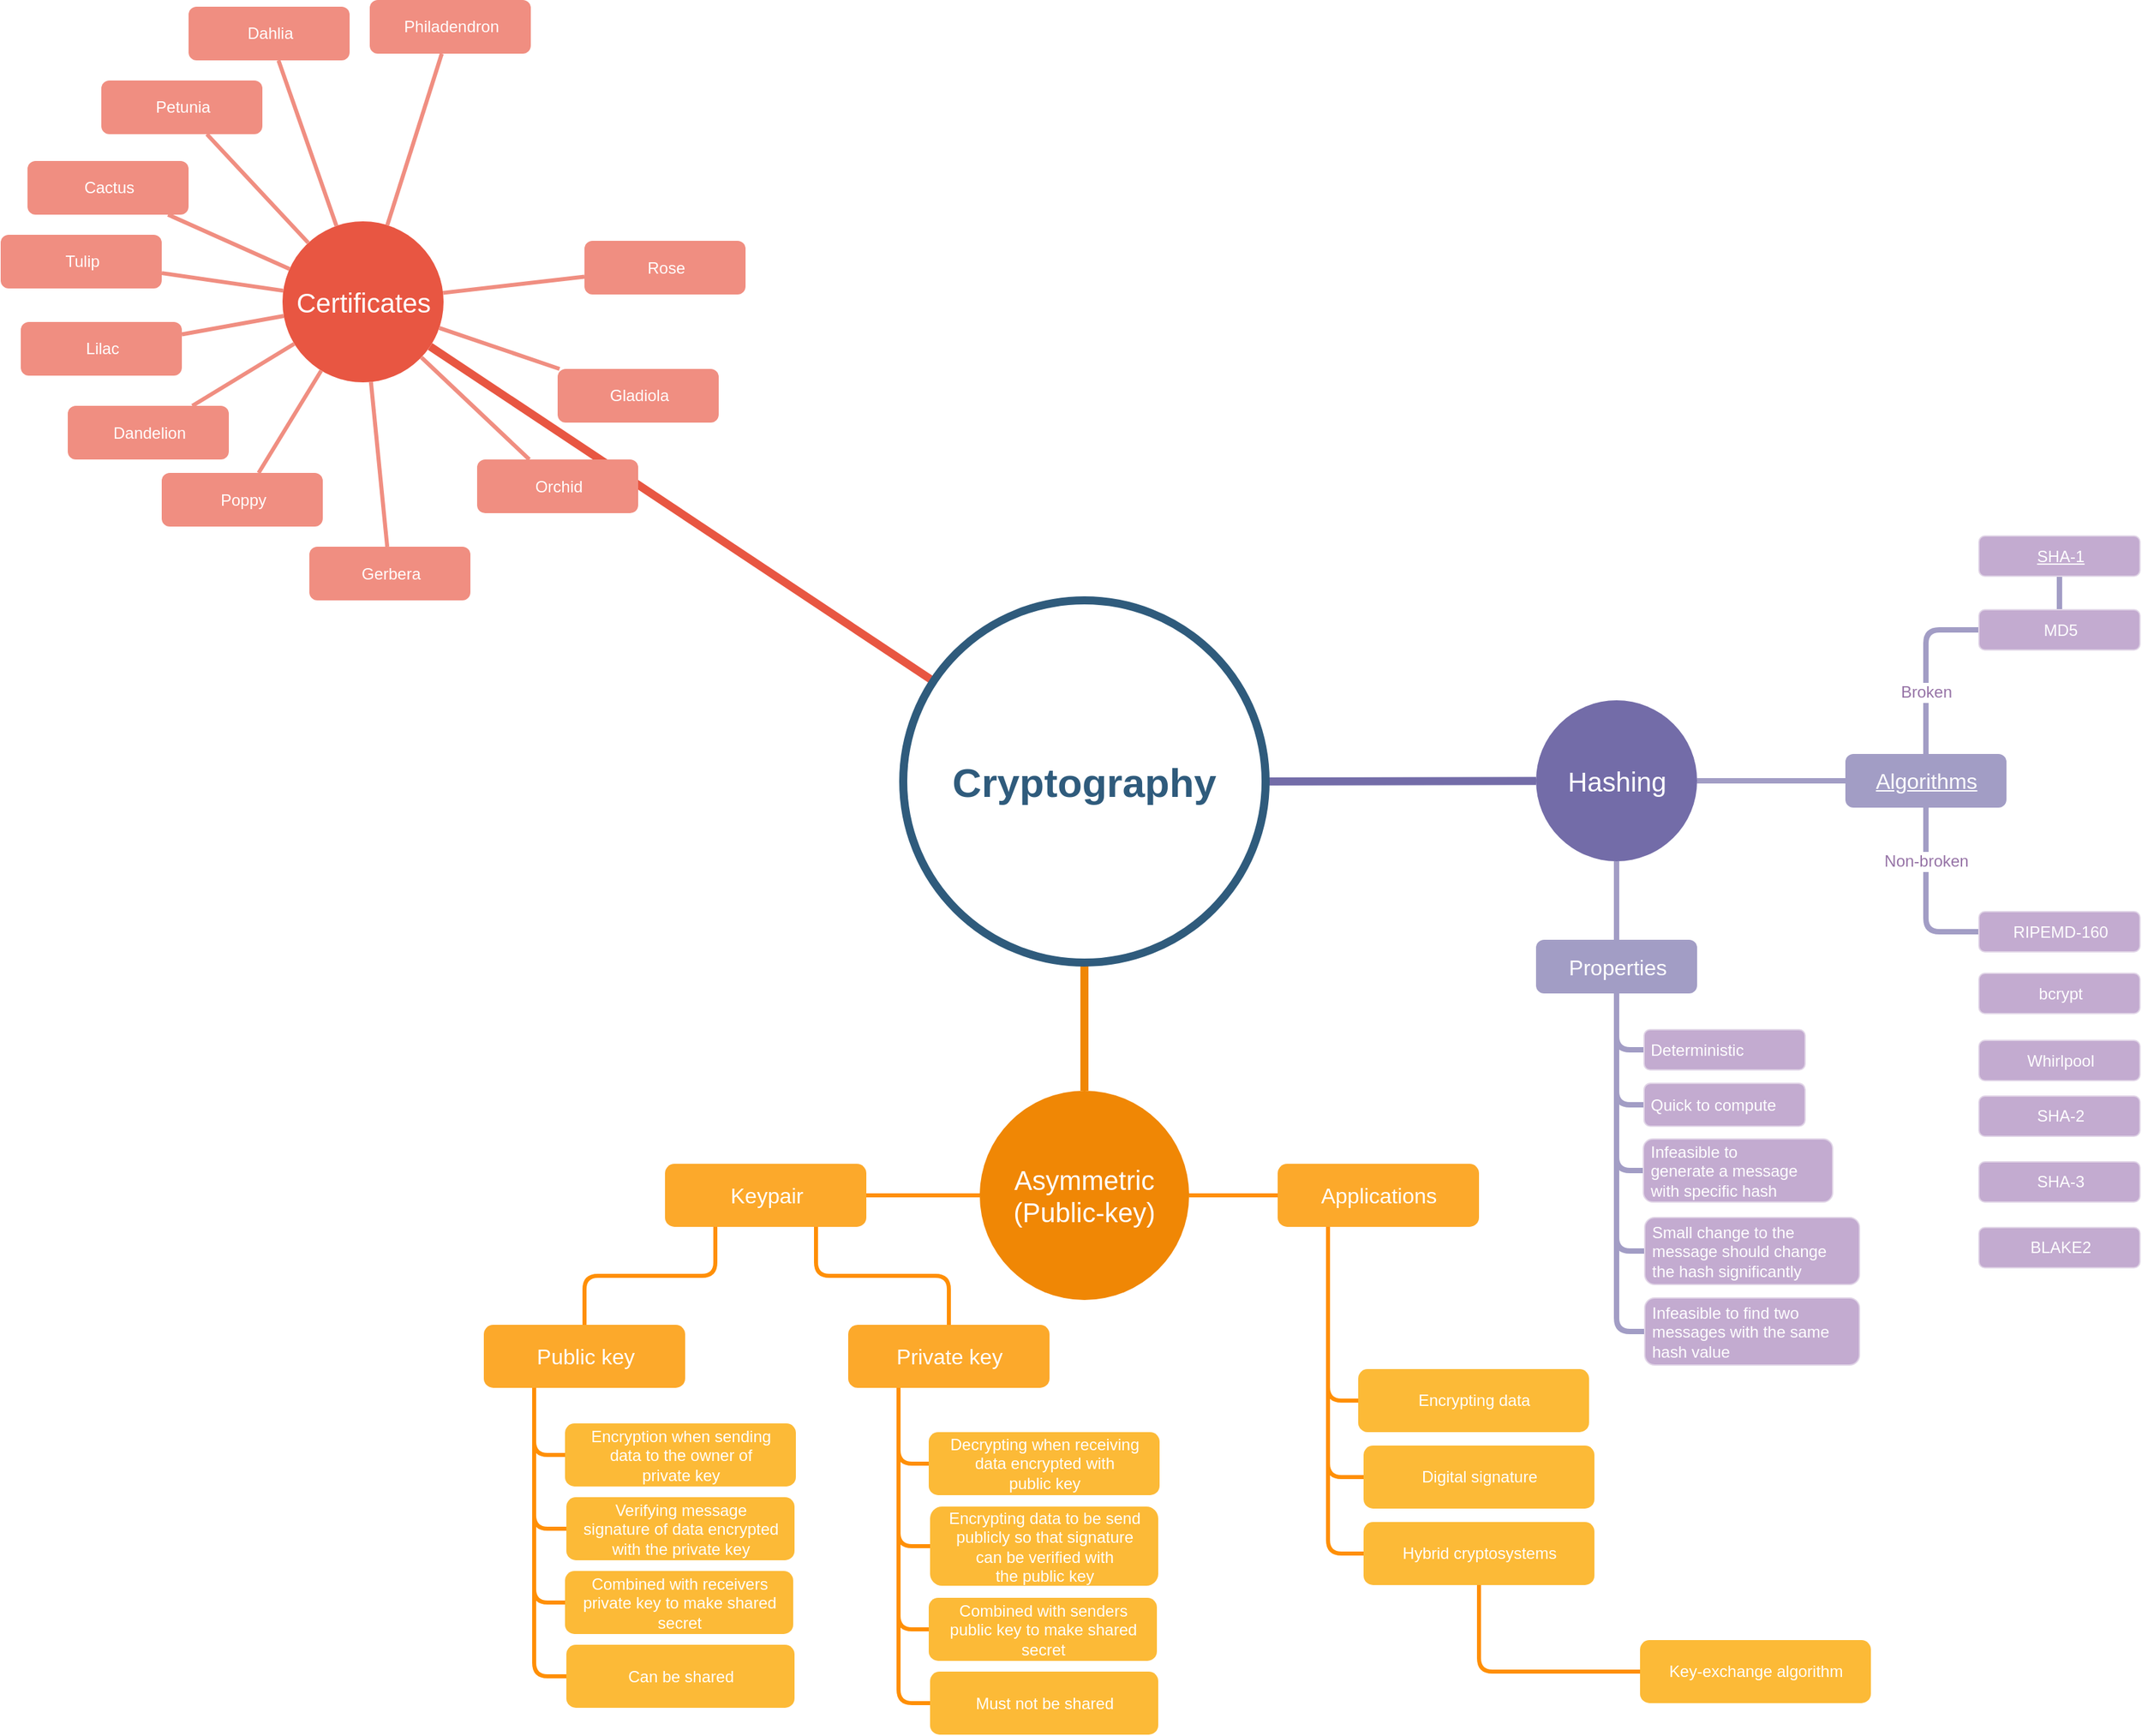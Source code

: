 <mxfile version="10.8.0" type="device"><diagram id="6a731a19-8d31-9384-78a2-239565b7b9f0" name="Page-1"><mxGraphModel dx="990" dy="436" grid="1" gridSize="10" guides="1" tooltips="1" connect="1" arrows="1" fold="1" page="1" pageScale="1" pageWidth="1169" pageHeight="827" background="#ffffff" math="0" shadow="0"><root><mxCell id="0"/><mxCell id="1" parent="0"/><mxCell id="1354" value="Hashing&lt;br&gt;" style="ellipse;whiteSpace=wrap;html=1;shadow=0;fontFamily=Helvetica;fontSize=20;fontColor=#FFFFFF;align=center;strokeWidth=3;fillColor=#736ca8;strokeColor=none;" parent="1" vertex="1"><mxGeometry x="1432.5" y="751" width="120" height="120" as="geometry"/></mxCell><mxCell id="r3gNG2TY_ylzcIJZihnU-1619" style="edgeStyle=orthogonalEdgeStyle;orthogonalLoop=1;jettySize=auto;html=1;exitX=0;exitY=0.5;exitDx=0;exitDy=0;endArrow=none;strokeColor=#FF8F05;strokeWidth=3;fontColor=#FFFFFF;" edge="1" parent="1" source="1355" target="r3gNG2TY_ylzcIJZihnU-1618"><mxGeometry relative="1" as="geometry"/></mxCell><mxCell id="r3gNG2TY_ylzcIJZihnU-1620" style="edgeStyle=orthogonalEdgeStyle;orthogonalLoop=1;jettySize=auto;html=1;entryX=0;entryY=0.5;entryDx=0;entryDy=0;endArrow=none;strokeColor=#FF8F05;strokeWidth=3;fontColor=#FFFFFF;" edge="1" parent="1" source="1355" target="r3gNG2TY_ylzcIJZihnU-1617"><mxGeometry relative="1" as="geometry"/></mxCell><mxCell id="1355" value="&lt;span&gt;Asymmetric&lt;/span&gt;&lt;br&gt;&lt;span&gt;(Public-key)&lt;/span&gt;" style="ellipse;whiteSpace=wrap;html=1;shadow=0;fontFamily=Helvetica;fontSize=20;fontColor=#FFFFFF;align=center;strokeWidth=3;fillColor=#F08705;strokeColor=none;" parent="1" vertex="1"><mxGeometry x="1018" y="1042" width="156" height="156" as="geometry"/></mxCell><mxCell id="1356" value="Certificates" style="ellipse;whiteSpace=wrap;html=1;shadow=0;fontFamily=Helvetica;fontSize=20;fontColor=#FFFFFF;align=center;strokeWidth=3;fillColor=#E85642;strokeColor=none;" parent="1" vertex="1"><mxGeometry x="498.5" y="394" width="120" height="120" as="geometry"/></mxCell><mxCell id="1364" style="endArrow=none;strokeWidth=6;strokeColor=#736ca8;html=1;exitX=1;exitY=0.5;exitDx=0;exitDy=0;" parent="1" source="1515" target="1354" edge="1"><mxGeometry relative="1" as="geometry"/></mxCell><mxCell id="1365" value="" style="edgeStyle=none;endArrow=none;strokeWidth=6;strokeColor=#F08705;html=1;" parent="1" source="1515" target="1355" edge="1"><mxGeometry x="181" y="226.5" width="100" height="100" as="geometry"><mxPoint x="181" y="326.5" as="sourcePoint"/><mxPoint x="281" y="226.5" as="targetPoint"/></mxGeometry></mxCell><mxCell id="1366" value="" style="edgeStyle=none;endArrow=none;strokeWidth=6;strokeColor=#E85642;html=1;" parent="1" source="1515" target="1356" edge="1"><mxGeometry x="181" y="226.5" width="100" height="100" as="geometry"><mxPoint x="181" y="326.5" as="sourcePoint"/><mxPoint x="281" y="226.5" as="targetPoint"/></mxGeometry></mxCell><mxCell id="r3gNG2TY_ylzcIJZihnU-1570" style="edgeStyle=orthogonalEdgeStyle;shape=filledEdge;jumpSize=2;orthogonalLoop=1;jettySize=auto;html=1;exitX=0.5;exitY=1;exitDx=0;exitDy=0;entryX=0;entryY=0.5;entryDx=0;entryDy=0;shadow=0;startFill=1;startSize=2;endArrow=none;endFill=1;endSize=2;strokeColor=#A29DC5;strokeWidth=4;fillColor=#A29DC5;" edge="1" parent="1" source="1458" target="r3gNG2TY_ylzcIJZihnU-1547"><mxGeometry relative="1" as="geometry"/></mxCell><mxCell id="r3gNG2TY_ylzcIJZihnU-1571" style="edgeStyle=orthogonalEdgeStyle;shape=filledEdge;jumpSize=2;orthogonalLoop=1;jettySize=auto;html=1;entryX=0;entryY=0.5;entryDx=0;entryDy=0;shadow=0;startFill=1;startSize=2;endArrow=none;endFill=1;endSize=2;strokeColor=#A29DC5;strokeWidth=4;fillColor=#A29DC5;" edge="1" parent="1" source="1458" target="r3gNG2TY_ylzcIJZihnU-1554"><mxGeometry relative="1" as="geometry"/></mxCell><mxCell id="r3gNG2TY_ylzcIJZihnU-1572" style="edgeStyle=orthogonalEdgeStyle;shape=filledEdge;jumpSize=2;orthogonalLoop=1;jettySize=auto;html=1;entryX=0;entryY=0.5;entryDx=0;entryDy=0;shadow=0;startFill=1;startSize=2;endArrow=none;endFill=1;endSize=2;strokeColor=#A29DC5;strokeWidth=4;fillColor=#A29DC5;" edge="1" parent="1" source="1458" target="r3gNG2TY_ylzcIJZihnU-1556"><mxGeometry relative="1" as="geometry"/></mxCell><mxCell id="r3gNG2TY_ylzcIJZihnU-1573" style="edgeStyle=orthogonalEdgeStyle;shape=filledEdge;jumpSize=2;orthogonalLoop=1;jettySize=auto;html=1;entryX=0;entryY=0.5;entryDx=0;entryDy=0;shadow=0;startFill=1;startSize=2;endArrow=none;endFill=1;endSize=2;strokeColor=#A29DC5;strokeWidth=4;fillColor=#A29DC5;" edge="1" parent="1" source="1458" target="r3gNG2TY_ylzcIJZihnU-1563"><mxGeometry relative="1" as="geometry"/></mxCell><mxCell id="r3gNG2TY_ylzcIJZihnU-1574" style="edgeStyle=orthogonalEdgeStyle;shape=filledEdge;jumpSize=2;orthogonalLoop=1;jettySize=auto;html=1;entryX=0;entryY=0.5;entryDx=0;entryDy=0;shadow=0;startFill=1;startSize=2;endArrow=none;endFill=1;endSize=2;strokeColor=#A29DC5;strokeWidth=4;fillColor=#A29DC5;" edge="1" parent="1" source="1458" target="r3gNG2TY_ylzcIJZihnU-1565"><mxGeometry relative="1" as="geometry"/></mxCell><mxCell id="r3gNG2TY_ylzcIJZihnU-1581" value="" style="edgeStyle=orthogonalEdgeStyle;shape=filledEdge;jumpSize=2;orthogonalLoop=1;jettySize=auto;html=1;shadow=0;startFill=1;startSize=2;endArrow=none;endFill=1;endSize=2;strokeColor=#A29DC5;strokeWidth=4;fillColor=#A29DC5;exitX=1;exitY=0.5;exitDx=0;exitDy=0;" edge="1" parent="1" source="1354" target="r3gNG2TY_ylzcIJZihnU-1580"><mxGeometry relative="1" as="geometry"/></mxCell><mxCell id="1458" value="&lt;font style=&quot;font-size: 16px&quot;&gt;Properties&lt;/font&gt;&lt;br&gt;" style="rounded=1;fillColor=#a29dc5;strokeColor=none;strokeWidth=3;shadow=0;html=1;fontColor=#FFFFFF;" parent="1" vertex="1"><mxGeometry x="1432.5" y="929.5" width="120" height="40" as="geometry"/></mxCell><mxCell id="r3gNG2TY_ylzcIJZihnU-1584" value="" style="edgeStyle=orthogonalEdgeStyle;shape=filledEdge;jumpSize=2;orthogonalLoop=1;jettySize=auto;html=1;shadow=0;startFill=1;startSize=2;endArrow=none;endFill=1;endSize=2;strokeColor=#A29DC5;strokeWidth=4;fillColor=#A29DC5;entryX=0;entryY=0.5;entryDx=0;entryDy=0;" edge="1" parent="1" source="r3gNG2TY_ylzcIJZihnU-1580" target="r3gNG2TY_ylzcIJZihnU-1585"><mxGeometry relative="1" as="geometry"><mxPoint x="1723" y="911" as="targetPoint"/></mxGeometry></mxCell><mxCell id="r3gNG2TY_ylzcIJZihnU-1589" value="Broken&lt;br&gt;" style="text;html=1;resizable=0;points=[];align=center;verticalAlign=middle;labelBackgroundColor=#ffffff;fontColor=#9673A6;" vertex="1" connectable="0" parent="r3gNG2TY_ylzcIJZihnU-1584"><mxGeometry x="-0.189" y="-1" relative="1" as="geometry"><mxPoint x="-1" y="7" as="offset"/></mxGeometry></mxCell><mxCell id="r3gNG2TY_ylzcIJZihnU-1588" style="edgeStyle=orthogonalEdgeStyle;shape=filledEdge;jumpSize=2;orthogonalLoop=1;jettySize=auto;html=1;exitX=0.5;exitY=1;exitDx=0;exitDy=0;entryX=0;entryY=0.5;entryDx=0;entryDy=0;shadow=0;startFill=1;startSize=2;endArrow=none;endFill=1;endSize=2;strokeColor=#A29DC5;strokeWidth=4;fillColor=#A29DC5;" edge="1" parent="1" source="r3gNG2TY_ylzcIJZihnU-1580" target="r3gNG2TY_ylzcIJZihnU-1586"><mxGeometry relative="1" as="geometry"/></mxCell><mxCell id="r3gNG2TY_ylzcIJZihnU-1590" value="Non-broken" style="text;html=1;resizable=0;points=[];align=center;verticalAlign=middle;labelBackgroundColor=#ffffff;fontColor=#9673A6;horizontal=1;" vertex="1" connectable="0" parent="r3gNG2TY_ylzcIJZihnU-1588"><mxGeometry x="-0.422" y="1" relative="1" as="geometry"><mxPoint x="-1" y="2" as="offset"/></mxGeometry></mxCell><UserObject label="&lt;font style=&quot;font-size: 16px&quot;&gt;&lt;u&gt;Algorithms&lt;/u&gt;&lt;/font&gt;&lt;br&gt;" link="https://en.wikipedia.org/wiki/Cryptographic_hash_function#Cryptographic_hash_algorithms" id="r3gNG2TY_ylzcIJZihnU-1580"><mxCell style="rounded=1;fillColor=#a29dc5;strokeColor=none;strokeWidth=3;shadow=0;html=1;fontColor=#FFFFFF;" vertex="1" parent="1"><mxGeometry x="1663" y="791" width="120" height="40" as="geometry"/></mxCell></UserObject><mxCell id="r3gNG2TY_ylzcIJZihnU-1547" value="Deterministic&lt;br&gt;" style="rounded=1;fillColor=#C3ABD0;strokeColor=#E1D5E7;strokeWidth=1;shadow=0;html=1;fontColor=#FFFFFF;align=left;spacingLeft=3;" vertex="1" parent="1"><mxGeometry x="1513" y="996.5" width="120" height="30" as="geometry"/></mxCell><mxCell id="r3gNG2TY_ylzcIJZihnU-1554" value="Quick to compute&lt;br&gt;" style="rounded=1;fillColor=#C3ABD0;strokeColor=#E1D5E7;strokeWidth=1;shadow=0;html=1;fontColor=#FFFFFF;align=left;spacingLeft=3;" vertex="1" parent="1"><mxGeometry x="1513" y="1036.5" width="120" height="32" as="geometry"/></mxCell><mxCell id="r3gNG2TY_ylzcIJZihnU-1556" value="Infeasible to&lt;br&gt;generate a message&lt;br&gt;with specific hash&lt;br&gt;" style="rounded=1;fillColor=#C3ABD0;strokeColor=#E1D5E7;strokeWidth=1;shadow=0;html=1;fontColor=#FFFFFF;align=left;spacingLeft=3;" vertex="1" parent="1"><mxGeometry x="1512.5" y="1078" width="141" height="47" as="geometry"/></mxCell><mxCell id="r3gNG2TY_ylzcIJZihnU-1563" value="Small change to the&lt;br&gt;message should change&lt;br&gt;the hash significantly&lt;br&gt;" style="rounded=1;fillColor=#C3ABD0;strokeColor=#E1D5E7;strokeWidth=1;shadow=0;html=1;fontColor=#FFFFFF;align=left;spacingLeft=3;" vertex="1" parent="1"><mxGeometry x="1513.5" y="1136.5" width="160" height="50" as="geometry"/></mxCell><mxCell id="r3gNG2TY_ylzcIJZihnU-1565" value="Infeasible to find two&lt;br&gt;messages with the same&lt;br&gt;hash value&lt;br&gt;" style="rounded=1;fillColor=#C3ABD0;strokeColor=#E1D5E7;strokeWidth=1;shadow=0;html=1;fontColor=#FFFFFF;align=left;spacingLeft=3;" vertex="1" parent="1"><mxGeometry x="1513.5" y="1196.5" width="160" height="50" as="geometry"/></mxCell><mxCell id="1465" value="" style="edgeStyle=none;endArrow=none;strokeWidth=4;strokeColor=#A29DC5;html=1;" parent="1" source="1354" target="1458" edge="1"><mxGeometry x="-27.5" y="-524" width="100" height="100" as="geometry"><mxPoint x="-27.5" y="-424" as="sourcePoint"/><mxPoint x="72.5" y="-524" as="targetPoint"/></mxGeometry></mxCell><mxCell id="1490" value="Philadendron" style="rounded=1;fillColor=#f08e81;strokeColor=none;strokeWidth=3;shadow=0;html=1;fontColor=#FFFFFF;" parent="1" vertex="1"><mxGeometry x="563.5" y="229" width="120" height="40" as="geometry"/></mxCell><mxCell id="1491" value="Dahlia" style="rounded=1;fillColor=#f08e81;strokeColor=none;strokeWidth=3;shadow=0;html=1;fontColor=#FFFFFF;" parent="1" vertex="1"><mxGeometry x="428.5" y="234" width="120" height="40" as="geometry"/></mxCell><mxCell id="1492" value="Petunia" style="rounded=1;fillColor=#f08e81;strokeColor=none;strokeWidth=3;shadow=0;html=1;fontColor=#FFFFFF;" parent="1" vertex="1"><mxGeometry x="363.5" y="289" width="120" height="40" as="geometry"/></mxCell><mxCell id="1493" value="Cactus" style="rounded=1;fillColor=#f08e81;strokeColor=none;strokeWidth=3;shadow=0;html=1;fontColor=#FFFFFF;" parent="1" vertex="1"><mxGeometry x="308.5" y="349" width="120" height="40" as="geometry"/></mxCell><mxCell id="1494" value="Tulip" style="rounded=1;fillColor=#f08e81;strokeColor=none;strokeWidth=3;shadow=0;html=1;fontColor=#FFFFFF;" parent="1" vertex="1"><mxGeometry x="288.5" y="404" width="120" height="40" as="geometry"/></mxCell><mxCell id="1495" value="Lilac" style="rounded=1;fillColor=#f08e81;strokeColor=none;strokeWidth=3;shadow=0;html=1;fontColor=#FFFFFF;" parent="1" vertex="1"><mxGeometry x="303.5" y="469" width="120" height="40" as="geometry"/></mxCell><mxCell id="1496" value="Dandelion" style="rounded=1;fillColor=#f08e81;strokeColor=none;strokeWidth=3;shadow=0;html=1;fontColor=#FFFFFF;" parent="1" vertex="1"><mxGeometry x="338.5" y="531.5" width="120" height="40" as="geometry"/></mxCell><mxCell id="1497" value="Poppy" style="rounded=1;fillColor=#f08e81;strokeColor=none;strokeWidth=3;shadow=0;html=1;fontColor=#FFFFFF;" parent="1" vertex="1"><mxGeometry x="408.5" y="581.5" width="120" height="40" as="geometry"/></mxCell><mxCell id="1498" value="Gerbera" style="rounded=1;fillColor=#f08e81;strokeColor=none;strokeWidth=3;shadow=0;html=1;fontColor=#FFFFFF;" parent="1" vertex="1"><mxGeometry x="518.5" y="636.5" width="120" height="40" as="geometry"/></mxCell><mxCell id="1499" value="Orchid" style="rounded=1;fillColor=#f08e81;strokeColor=none;strokeWidth=3;shadow=0;html=1;fontColor=#FFFFFF;" parent="1" vertex="1"><mxGeometry x="643.5" y="571.5" width="120" height="40" as="geometry"/></mxCell><mxCell id="1500" value="Gladiola" style="rounded=1;fillColor=#f08e81;strokeColor=none;strokeWidth=3;shadow=0;html=1;fontColor=#FFFFFF;" parent="1" vertex="1"><mxGeometry x="703.5" y="504" width="120" height="40" as="geometry"/></mxCell><mxCell id="1501" value="Rose" style="rounded=1;fillColor=#f08e81;strokeColor=none;strokeWidth=3;shadow=0;html=1;fontColor=#FFFFFF;" parent="1" vertex="1"><mxGeometry x="723.5" y="408.5" width="120" height="40" as="geometry"/></mxCell><mxCell id="1502" value="" style="edgeStyle=none;endArrow=none;strokeWidth=3;strokeColor=#F08E81;html=1;" parent="1" source="1356" target="1501" edge="1"><mxGeometry x="128.5" y="-726" width="100" height="100" as="geometry"><mxPoint x="128.5" y="-626" as="sourcePoint"/><mxPoint x="228.5" y="-726" as="targetPoint"/></mxGeometry></mxCell><mxCell id="1503" value="" style="edgeStyle=none;endArrow=none;strokeWidth=3;strokeColor=#F08E81;html=1;" parent="1" source="1356" target="1490" edge="1"><mxGeometry x="128.5" y="-726" width="100" height="100" as="geometry"><mxPoint x="128.5" y="-626" as="sourcePoint"/><mxPoint x="228.5" y="-726" as="targetPoint"/></mxGeometry></mxCell><mxCell id="1504" value="" style="edgeStyle=none;endArrow=none;strokeWidth=3;strokeColor=#F08E81;html=1;" parent="1" source="1356" target="1491" edge="1"><mxGeometry x="128.5" y="-726" width="100" height="100" as="geometry"><mxPoint x="128.5" y="-626" as="sourcePoint"/><mxPoint x="228.5" y="-726" as="targetPoint"/></mxGeometry></mxCell><mxCell id="1505" value="" style="edgeStyle=none;endArrow=none;strokeWidth=3;strokeColor=#F08E81;html=1;" parent="1" source="1356" target="1492" edge="1"><mxGeometry x="128.5" y="-726" width="100" height="100" as="geometry"><mxPoint x="128.5" y="-626" as="sourcePoint"/><mxPoint x="228.5" y="-726" as="targetPoint"/></mxGeometry></mxCell><mxCell id="1506" value="" style="edgeStyle=none;endArrow=none;strokeWidth=3;strokeColor=#F08E81;html=1;" parent="1" source="1356" target="1493" edge="1"><mxGeometry x="128.5" y="-726" width="100" height="100" as="geometry"><mxPoint x="128.5" y="-626" as="sourcePoint"/><mxPoint x="228.5" y="-726" as="targetPoint"/></mxGeometry></mxCell><mxCell id="1507" value="" style="edgeStyle=none;endArrow=none;strokeWidth=3;strokeColor=#F08E81;html=1;" parent="1" source="1356" target="1494" edge="1"><mxGeometry x="128.5" y="-726" width="100" height="100" as="geometry"><mxPoint x="128.5" y="-626" as="sourcePoint"/><mxPoint x="228.5" y="-726" as="targetPoint"/></mxGeometry></mxCell><mxCell id="1508" value="" style="edgeStyle=none;endArrow=none;strokeWidth=3;strokeColor=#F08E81;html=1;" parent="1" source="1356" target="1495" edge="1"><mxGeometry x="128.5" y="-726" width="100" height="100" as="geometry"><mxPoint x="128.5" y="-626" as="sourcePoint"/><mxPoint x="228.5" y="-726" as="targetPoint"/></mxGeometry></mxCell><mxCell id="1509" value="" style="edgeStyle=none;endArrow=none;strokeWidth=3;strokeColor=#F08E81;html=1;" parent="1" source="1356" target="1496" edge="1"><mxGeometry x="128.5" y="-726" width="100" height="100" as="geometry"><mxPoint x="128.5" y="-626" as="sourcePoint"/><mxPoint x="228.5" y="-726" as="targetPoint"/></mxGeometry></mxCell><mxCell id="1510" value="" style="edgeStyle=none;endArrow=none;strokeWidth=3;strokeColor=#F08E81;html=1;" parent="1" source="1356" target="1497" edge="1"><mxGeometry x="128.5" y="-726" width="100" height="100" as="geometry"><mxPoint x="128.5" y="-626" as="sourcePoint"/><mxPoint x="228.5" y="-726" as="targetPoint"/></mxGeometry></mxCell><mxCell id="1511" value="" style="edgeStyle=none;endArrow=none;strokeWidth=3;strokeColor=#F08E81;html=1;" parent="1" source="1356" target="1498" edge="1"><mxGeometry x="128.5" y="-726" width="100" height="100" as="geometry"><mxPoint x="128.5" y="-626" as="sourcePoint"/><mxPoint x="228.5" y="-726" as="targetPoint"/></mxGeometry></mxCell><mxCell id="1512" value="" style="edgeStyle=none;endArrow=none;strokeWidth=3;strokeColor=#F08E81;html=1;" parent="1" source="1356" target="1499" edge="1"><mxGeometry x="128.5" y="-726" width="100" height="100" as="geometry"><mxPoint x="128.5" y="-626" as="sourcePoint"/><mxPoint x="228.5" y="-726" as="targetPoint"/></mxGeometry></mxCell><mxCell id="1513" value="" style="edgeStyle=none;endArrow=none;strokeWidth=3;strokeColor=#F08E81;html=1;" parent="1" source="1356" target="1500" edge="1"><mxGeometry x="128.5" y="-726" width="100" height="100" as="geometry"><mxPoint x="128.5" y="-626" as="sourcePoint"/><mxPoint x="228.5" y="-726" as="targetPoint"/></mxGeometry></mxCell><mxCell id="1515" value="Cryptography" style="ellipse;whiteSpace=wrap;html=1;shadow=0;fontFamily=Helvetica;fontSize=30;fontColor=#2F5B7C;align=center;strokeColor=#2F5B7C;strokeWidth=6;fillColor=#FFFFFF;fontStyle=1;gradientColor=none;" parent="1" vertex="1"><mxGeometry x="961" y="676.5" width="270" height="270" as="geometry"/></mxCell><mxCell id="r3gNG2TY_ylzcIJZihnU-1592" value="" style="edgeStyle=orthogonalEdgeStyle;shape=filledEdge;jumpSize=2;orthogonalLoop=1;jettySize=auto;html=1;shadow=0;startFill=1;startSize=2;endArrow=none;endFill=1;endSize=2;strokeColor=#A29DC5;strokeWidth=4;fillColor=#A29DC5;fontColor=#9673A6;" edge="1" parent="1" source="r3gNG2TY_ylzcIJZihnU-1585" target="r3gNG2TY_ylzcIJZihnU-1591"><mxGeometry relative="1" as="geometry"/></mxCell><mxCell id="r3gNG2TY_ylzcIJZihnU-1585" value="MD5&lt;br&gt;" style="rounded=1;fillColor=#C3ABD0;strokeColor=#E1D5E7;strokeWidth=1;shadow=0;html=1;fontColor=#FFFFFF;" vertex="1" parent="1"><mxGeometry x="1762.5" y="683.5" width="120" height="30" as="geometry"/></mxCell><UserObject label="SHA-1&lt;br&gt;" link="https://en.wikipedia.org/wiki/SHA-1#SHAttered_%E2%80%93_first_public_collision" id="r3gNG2TY_ylzcIJZihnU-1591"><mxCell style="rounded=1;fillColor=#C3ABD0;strokeColor=#E1D5E7;strokeWidth=1;shadow=0;html=1;fontColor=#FFFFFF;fontStyle=4" vertex="1" parent="1"><mxGeometry x="1762.5" y="628.5" width="120" height="30" as="geometry"/></mxCell></UserObject><mxCell id="r3gNG2TY_ylzcIJZihnU-1586" value="RIPEMD-160&lt;br&gt;" style="rounded=1;fillColor=#C3ABD0;strokeColor=#E1D5E7;strokeWidth=1;shadow=0;html=1;fontColor=#FFFFFF;" vertex="1" parent="1"><mxGeometry x="1762.5" y="908.5" width="120" height="30" as="geometry"/></mxCell><mxCell id="r3gNG2TY_ylzcIJZihnU-1593" value="bcrypt&lt;br&gt;" style="rounded=1;fillColor=#C3ABD0;strokeColor=#E1D5E7;strokeWidth=1;shadow=0;html=1;fontColor=#FFFFFF;" vertex="1" parent="1"><mxGeometry x="1762.5" y="954.5" width="120" height="30" as="geometry"/></mxCell><mxCell id="r3gNG2TY_ylzcIJZihnU-1595" value="Whirlpool&lt;br&gt;" style="rounded=1;fillColor=#C3ABD0;strokeColor=#E1D5E7;strokeWidth=1;shadow=0;html=1;fontColor=#FFFFFF;" vertex="1" parent="1"><mxGeometry x="1762.5" y="1004.5" width="120" height="30" as="geometry"/></mxCell><mxCell id="r3gNG2TY_ylzcIJZihnU-1597" value="SHA-2&lt;br&gt;" style="rounded=1;fillColor=#C3ABD0;strokeColor=#E1D5E7;strokeWidth=1;shadow=0;html=1;fontColor=#FFFFFF;" vertex="1" parent="1"><mxGeometry x="1762.5" y="1046" width="120" height="30" as="geometry"/></mxCell><mxCell id="r3gNG2TY_ylzcIJZihnU-1598" value="SHA-3&lt;br&gt;" style="rounded=1;fillColor=#C3ABD0;strokeColor=#E1D5E7;strokeWidth=1;shadow=0;html=1;fontColor=#FFFFFF;" vertex="1" parent="1"><mxGeometry x="1762.5" y="1095" width="120" height="30" as="geometry"/></mxCell><mxCell id="r3gNG2TY_ylzcIJZihnU-1599" value="BLAKE2&lt;br&gt;" style="rounded=1;fillColor=#C3ABD0;strokeColor=#E1D5E7;strokeWidth=1;shadow=0;html=1;fontColor=#FFFFFF;" vertex="1" parent="1"><mxGeometry x="1762.5" y="1144" width="120" height="30" as="geometry"/></mxCell><mxCell id="r3gNG2TY_ylzcIJZihnU-1646" style="edgeStyle=orthogonalEdgeStyle;orthogonalLoop=1;jettySize=auto;html=1;exitX=0.25;exitY=1;exitDx=0;exitDy=0;entryX=0;entryY=0.5;entryDx=0;entryDy=0;endArrow=none;strokeColor=#FF8F05;strokeWidth=3;fontColor=#FFFFFF;" edge="1" parent="1" source="r3gNG2TY_ylzcIJZihnU-1617" target="r3gNG2TY_ylzcIJZihnU-1645"><mxGeometry relative="1" as="geometry"/></mxCell><mxCell id="r3gNG2TY_ylzcIJZihnU-1648" style="edgeStyle=orthogonalEdgeStyle;orthogonalLoop=1;jettySize=auto;html=1;exitX=0.25;exitY=1;exitDx=0;exitDy=0;entryX=0;entryY=0.5;entryDx=0;entryDy=0;endArrow=none;strokeColor=#FF8F05;strokeWidth=3;fontColor=#FFFFFF;" edge="1" parent="1" source="r3gNG2TY_ylzcIJZihnU-1617" target="r3gNG2TY_ylzcIJZihnU-1647"><mxGeometry relative="1" as="geometry"/></mxCell><mxCell id="r3gNG2TY_ylzcIJZihnU-1655" style="edgeStyle=orthogonalEdgeStyle;orthogonalLoop=1;jettySize=auto;html=1;exitX=0.25;exitY=1;exitDx=0;exitDy=0;entryX=0;entryY=0.5;entryDx=0;entryDy=0;endArrow=none;strokeColor=#FF8F05;strokeWidth=3;fontColor=#FFFFFF;" edge="1" parent="1" source="r3gNG2TY_ylzcIJZihnU-1617" target="r3gNG2TY_ylzcIJZihnU-1654"><mxGeometry relative="1" as="geometry"/></mxCell><mxCell id="r3gNG2TY_ylzcIJZihnU-1617" value="&lt;font style=&quot;font-size: 16px&quot;&gt;Applications&lt;/font&gt;&lt;br&gt;" style="rounded=1;fillColor=#FCA92B;strokeColor=none;strokeWidth=3;shadow=0;html=1;fontColor=#FFFFFF;" vertex="1" parent="1"><mxGeometry x="1240" y="1096.5" width="150" height="47" as="geometry"/></mxCell><mxCell id="r3gNG2TY_ylzcIJZihnU-1622" value="" style="edgeStyle=orthogonalEdgeStyle;orthogonalLoop=1;jettySize=auto;html=1;endArrow=none;strokeColor=#FF8F05;strokeWidth=3;fontColor=#FFFFFF;exitX=0.25;exitY=1;exitDx=0;exitDy=0;" edge="1" parent="1" source="r3gNG2TY_ylzcIJZihnU-1618" target="r3gNG2TY_ylzcIJZihnU-1621"><mxGeometry relative="1" as="geometry"/></mxCell><mxCell id="r3gNG2TY_ylzcIJZihnU-1624" style="edgeStyle=orthogonalEdgeStyle;orthogonalLoop=1;jettySize=auto;html=1;exitX=0.75;exitY=1;exitDx=0;exitDy=0;entryX=0.5;entryY=0;entryDx=0;entryDy=0;endArrow=none;strokeColor=#FF8F05;strokeWidth=3;fontColor=#FFFFFF;" edge="1" parent="1" source="r3gNG2TY_ylzcIJZihnU-1618" target="r3gNG2TY_ylzcIJZihnU-1623"><mxGeometry relative="1" as="geometry"/></mxCell><mxCell id="r3gNG2TY_ylzcIJZihnU-1618" value="&lt;font style=&quot;font-size: 16px&quot;&gt;Keypair&lt;/font&gt;&lt;br&gt;" style="rounded=1;fillColor=#FCA92B;strokeColor=none;strokeWidth=3;shadow=0;html=1;fontColor=#FFFFFF;" vertex="1" parent="1"><mxGeometry x="783.5" y="1096.5" width="150" height="47" as="geometry"/></mxCell><mxCell id="r3gNG2TY_ylzcIJZihnU-1626" style="edgeStyle=orthogonalEdgeStyle;orthogonalLoop=1;jettySize=auto;html=1;exitX=0.25;exitY=1;exitDx=0;exitDy=0;entryX=0;entryY=0.5;entryDx=0;entryDy=0;endArrow=none;strokeColor=#FF8F05;strokeWidth=3;fontColor=#FFFFFF;" edge="1" parent="1" source="r3gNG2TY_ylzcIJZihnU-1621" target="r3gNG2TY_ylzcIJZihnU-1625"><mxGeometry relative="1" as="geometry"/></mxCell><mxCell id="r3gNG2TY_ylzcIJZihnU-1628" style="edgeStyle=orthogonalEdgeStyle;orthogonalLoop=1;jettySize=auto;html=1;exitX=0.25;exitY=1;exitDx=0;exitDy=0;entryX=0;entryY=0.5;entryDx=0;entryDy=0;endArrow=none;strokeColor=#FF8F05;strokeWidth=3;fontColor=#FFFFFF;" edge="1" parent="1" source="r3gNG2TY_ylzcIJZihnU-1621" target="r3gNG2TY_ylzcIJZihnU-1627"><mxGeometry relative="1" as="geometry"/></mxCell><mxCell id="r3gNG2TY_ylzcIJZihnU-1630" style="edgeStyle=orthogonalEdgeStyle;orthogonalLoop=1;jettySize=auto;html=1;exitX=0.25;exitY=1;exitDx=0;exitDy=0;entryX=0;entryY=0.5;entryDx=0;entryDy=0;endArrow=none;strokeColor=#FF8F05;strokeWidth=3;fontColor=#FFFFFF;" edge="1" parent="1" source="r3gNG2TY_ylzcIJZihnU-1621" target="r3gNG2TY_ylzcIJZihnU-1629"><mxGeometry relative="1" as="geometry"/></mxCell><mxCell id="r3gNG2TY_ylzcIJZihnU-1632" style="edgeStyle=orthogonalEdgeStyle;orthogonalLoop=1;jettySize=auto;html=1;exitX=0.25;exitY=1;exitDx=0;exitDy=0;entryX=0;entryY=0.5;entryDx=0;entryDy=0;endArrow=none;strokeColor=#FF8F05;strokeWidth=3;fontColor=#FFFFFF;" edge="1" parent="1" source="r3gNG2TY_ylzcIJZihnU-1621" target="r3gNG2TY_ylzcIJZihnU-1631"><mxGeometry relative="1" as="geometry"/></mxCell><mxCell id="r3gNG2TY_ylzcIJZihnU-1621" value="&lt;font style=&quot;font-size: 16px&quot;&gt;Public key&lt;/font&gt;&lt;br&gt;" style="rounded=1;fillColor=#FCA92B;strokeColor=none;strokeWidth=3;shadow=0;html=1;fontColor=#FFFFFF;" vertex="1" parent="1"><mxGeometry x="648.5" y="1216.5" width="150" height="47" as="geometry"/></mxCell><mxCell id="r3gNG2TY_ylzcIJZihnU-1641" style="edgeStyle=orthogonalEdgeStyle;orthogonalLoop=1;jettySize=auto;html=1;exitX=0.25;exitY=1;exitDx=0;exitDy=0;entryX=0;entryY=0.5;entryDx=0;entryDy=0;endArrow=none;strokeColor=#FF8F05;strokeWidth=3;fontColor=#FFFFFF;" edge="1" parent="1" source="r3gNG2TY_ylzcIJZihnU-1623" target="r3gNG2TY_ylzcIJZihnU-1637"><mxGeometry relative="1" as="geometry"/></mxCell><mxCell id="r3gNG2TY_ylzcIJZihnU-1642" style="edgeStyle=orthogonalEdgeStyle;orthogonalLoop=1;jettySize=auto;html=1;exitX=0.25;exitY=1;exitDx=0;exitDy=0;entryX=0;entryY=0.5;entryDx=0;entryDy=0;endArrow=none;strokeColor=#FF8F05;strokeWidth=3;fontColor=#FFFFFF;" edge="1" parent="1" source="r3gNG2TY_ylzcIJZihnU-1623" target="r3gNG2TY_ylzcIJZihnU-1638"><mxGeometry relative="1" as="geometry"/></mxCell><mxCell id="r3gNG2TY_ylzcIJZihnU-1643" style="edgeStyle=orthogonalEdgeStyle;orthogonalLoop=1;jettySize=auto;html=1;exitX=0.25;exitY=1;exitDx=0;exitDy=0;entryX=0;entryY=0.5;entryDx=0;entryDy=0;endArrow=none;strokeColor=#FF8F05;strokeWidth=3;fontColor=#FFFFFF;" edge="1" parent="1" source="r3gNG2TY_ylzcIJZihnU-1623" target="r3gNG2TY_ylzcIJZihnU-1639"><mxGeometry relative="1" as="geometry"/></mxCell><mxCell id="r3gNG2TY_ylzcIJZihnU-1644" style="edgeStyle=orthogonalEdgeStyle;orthogonalLoop=1;jettySize=auto;html=1;exitX=0.25;exitY=1;exitDx=0;exitDy=0;entryX=0;entryY=0.5;entryDx=0;entryDy=0;endArrow=none;strokeColor=#FF8F05;strokeWidth=3;fontColor=#FFFFFF;" edge="1" parent="1" source="r3gNG2TY_ylzcIJZihnU-1623" target="r3gNG2TY_ylzcIJZihnU-1640"><mxGeometry relative="1" as="geometry"/></mxCell><mxCell id="r3gNG2TY_ylzcIJZihnU-1623" value="&lt;font style=&quot;font-size: 16px&quot;&gt;Private key&lt;/font&gt;&lt;br&gt;" style="rounded=1;fillColor=#FCA92B;strokeColor=none;strokeWidth=3;shadow=0;html=1;fontColor=#FFFFFF;" vertex="1" parent="1"><mxGeometry x="920" y="1216.5" width="150" height="47" as="geometry"/></mxCell><mxCell id="r3gNG2TY_ylzcIJZihnU-1625" value="&lt;font style=&quot;font-size: 12px&quot;&gt;&lt;font style=&quot;font-size: 12px&quot;&gt;Encryption when sending &lt;br&gt;data&amp;nbsp;&lt;/font&gt;to the owner of&lt;br&gt;private key&lt;/font&gt;&lt;br&gt;" style="rounded=1;fillColor=#FCBA37;strokeColor=none;strokeWidth=3;shadow=0;html=1;fontColor=#FFFFFF;" vertex="1" parent="1"><mxGeometry x="709" y="1290" width="172" height="47" as="geometry"/></mxCell><mxCell id="r3gNG2TY_ylzcIJZihnU-1627" value="Verifying message&lt;br&gt;signature of data encrypted&lt;br&gt;with the private key&lt;br&gt;" style="rounded=1;fillColor=#FCBA37;strokeColor=none;strokeWidth=3;shadow=0;html=1;fontColor=#FFFFFF;" vertex="1" parent="1"><mxGeometry x="710" y="1345" width="170" height="47" as="geometry"/></mxCell><mxCell id="r3gNG2TY_ylzcIJZihnU-1629" value="Combined with receivers&lt;br&gt;private key to make shared&lt;br&gt;secret&lt;br&gt;" style="rounded=1;fillColor=#FCBA37;strokeColor=none;strokeWidth=3;shadow=0;html=1;fontColor=#FFFFFF;" vertex="1" parent="1"><mxGeometry x="709" y="1400" width="170" height="47" as="geometry"/></mxCell><mxCell id="r3gNG2TY_ylzcIJZihnU-1631" value="Can be shared&lt;br&gt;" style="rounded=1;fillColor=#FCBA37;strokeColor=none;strokeWidth=3;shadow=0;html=1;fontColor=#FFFFFF;" vertex="1" parent="1"><mxGeometry x="710" y="1455" width="170" height="47" as="geometry"/></mxCell><mxCell id="r3gNG2TY_ylzcIJZihnU-1637" value="Decrypting when receiving&lt;br&gt;data encrypted with&lt;br&gt;public key&lt;br&gt;" style="rounded=1;fillColor=#FCBA37;strokeColor=none;strokeWidth=3;shadow=0;html=1;fontColor=#FFFFFF;" vertex="1" parent="1"><mxGeometry x="980" y="1296.5" width="172" height="47" as="geometry"/></mxCell><mxCell id="r3gNG2TY_ylzcIJZihnU-1638" value="Encrypting data to be send&lt;br&gt;publicly so that signature&lt;br&gt;can be verified with&lt;br&gt;the public key&lt;br&gt;" style="rounded=1;fillColor=#FCBA37;strokeColor=none;strokeWidth=3;shadow=0;html=1;fontColor=#FFFFFF;" vertex="1" parent="1"><mxGeometry x="981" y="1352" width="170" height="59" as="geometry"/></mxCell><mxCell id="r3gNG2TY_ylzcIJZihnU-1639" value="Combined with senders&lt;br&gt;public key to make shared&lt;br&gt;secret&lt;br&gt;" style="rounded=1;fillColor=#FCBA37;strokeColor=none;strokeWidth=3;shadow=0;html=1;fontColor=#FFFFFF;" vertex="1" parent="1"><mxGeometry x="980" y="1420" width="170" height="47" as="geometry"/></mxCell><mxCell id="r3gNG2TY_ylzcIJZihnU-1640" value="Must not be shared&lt;br&gt;" style="rounded=1;fillColor=#FCBA37;strokeColor=none;strokeWidth=3;shadow=0;html=1;fontColor=#FFFFFF;" vertex="1" parent="1"><mxGeometry x="981" y="1475" width="170" height="47" as="geometry"/></mxCell><mxCell id="r3gNG2TY_ylzcIJZihnU-1645" value="Encrypting data" style="rounded=1;fillColor=#FCBA37;strokeColor=none;strokeWidth=3;shadow=0;html=1;fontColor=#FFFFFF;" vertex="1" parent="1"><mxGeometry x="1300" y="1249.5" width="172" height="47" as="geometry"/></mxCell><mxCell id="r3gNG2TY_ylzcIJZihnU-1647" value="Digital signature" style="rounded=1;fillColor=#FCBA37;strokeColor=none;strokeWidth=3;shadow=0;html=1;fontColor=#FFFFFF;" vertex="1" parent="1"><mxGeometry x="1304" y="1306.5" width="172" height="47" as="geometry"/></mxCell><mxCell id="r3gNG2TY_ylzcIJZihnU-1657" style="edgeStyle=orthogonalEdgeStyle;orthogonalLoop=1;jettySize=auto;html=1;exitX=0.5;exitY=1;exitDx=0;exitDy=0;entryX=0;entryY=0.5;entryDx=0;entryDy=0;endArrow=none;strokeColor=#FF8F05;strokeWidth=3;fontColor=#FFFFFF;" edge="1" parent="1" source="r3gNG2TY_ylzcIJZihnU-1654" target="r3gNG2TY_ylzcIJZihnU-1656"><mxGeometry relative="1" as="geometry"/></mxCell><mxCell id="r3gNG2TY_ylzcIJZihnU-1654" value="Hybrid cryptosystems" style="rounded=1;fillColor=#FCBA37;strokeColor=none;strokeWidth=3;shadow=0;html=1;fontColor=#FFFFFF;" vertex="1" parent="1"><mxGeometry x="1304" y="1363.5" width="172" height="47" as="geometry"/></mxCell><mxCell id="r3gNG2TY_ylzcIJZihnU-1656" value="Key-exchange algorithm" style="rounded=1;fillColor=#FCBA37;strokeColor=none;strokeWidth=3;shadow=0;html=1;fontColor=#FFFFFF;" vertex="1" parent="1"><mxGeometry x="1510" y="1451.5" width="172" height="47" as="geometry"/></mxCell></root></mxGraphModel></diagram></mxfile>